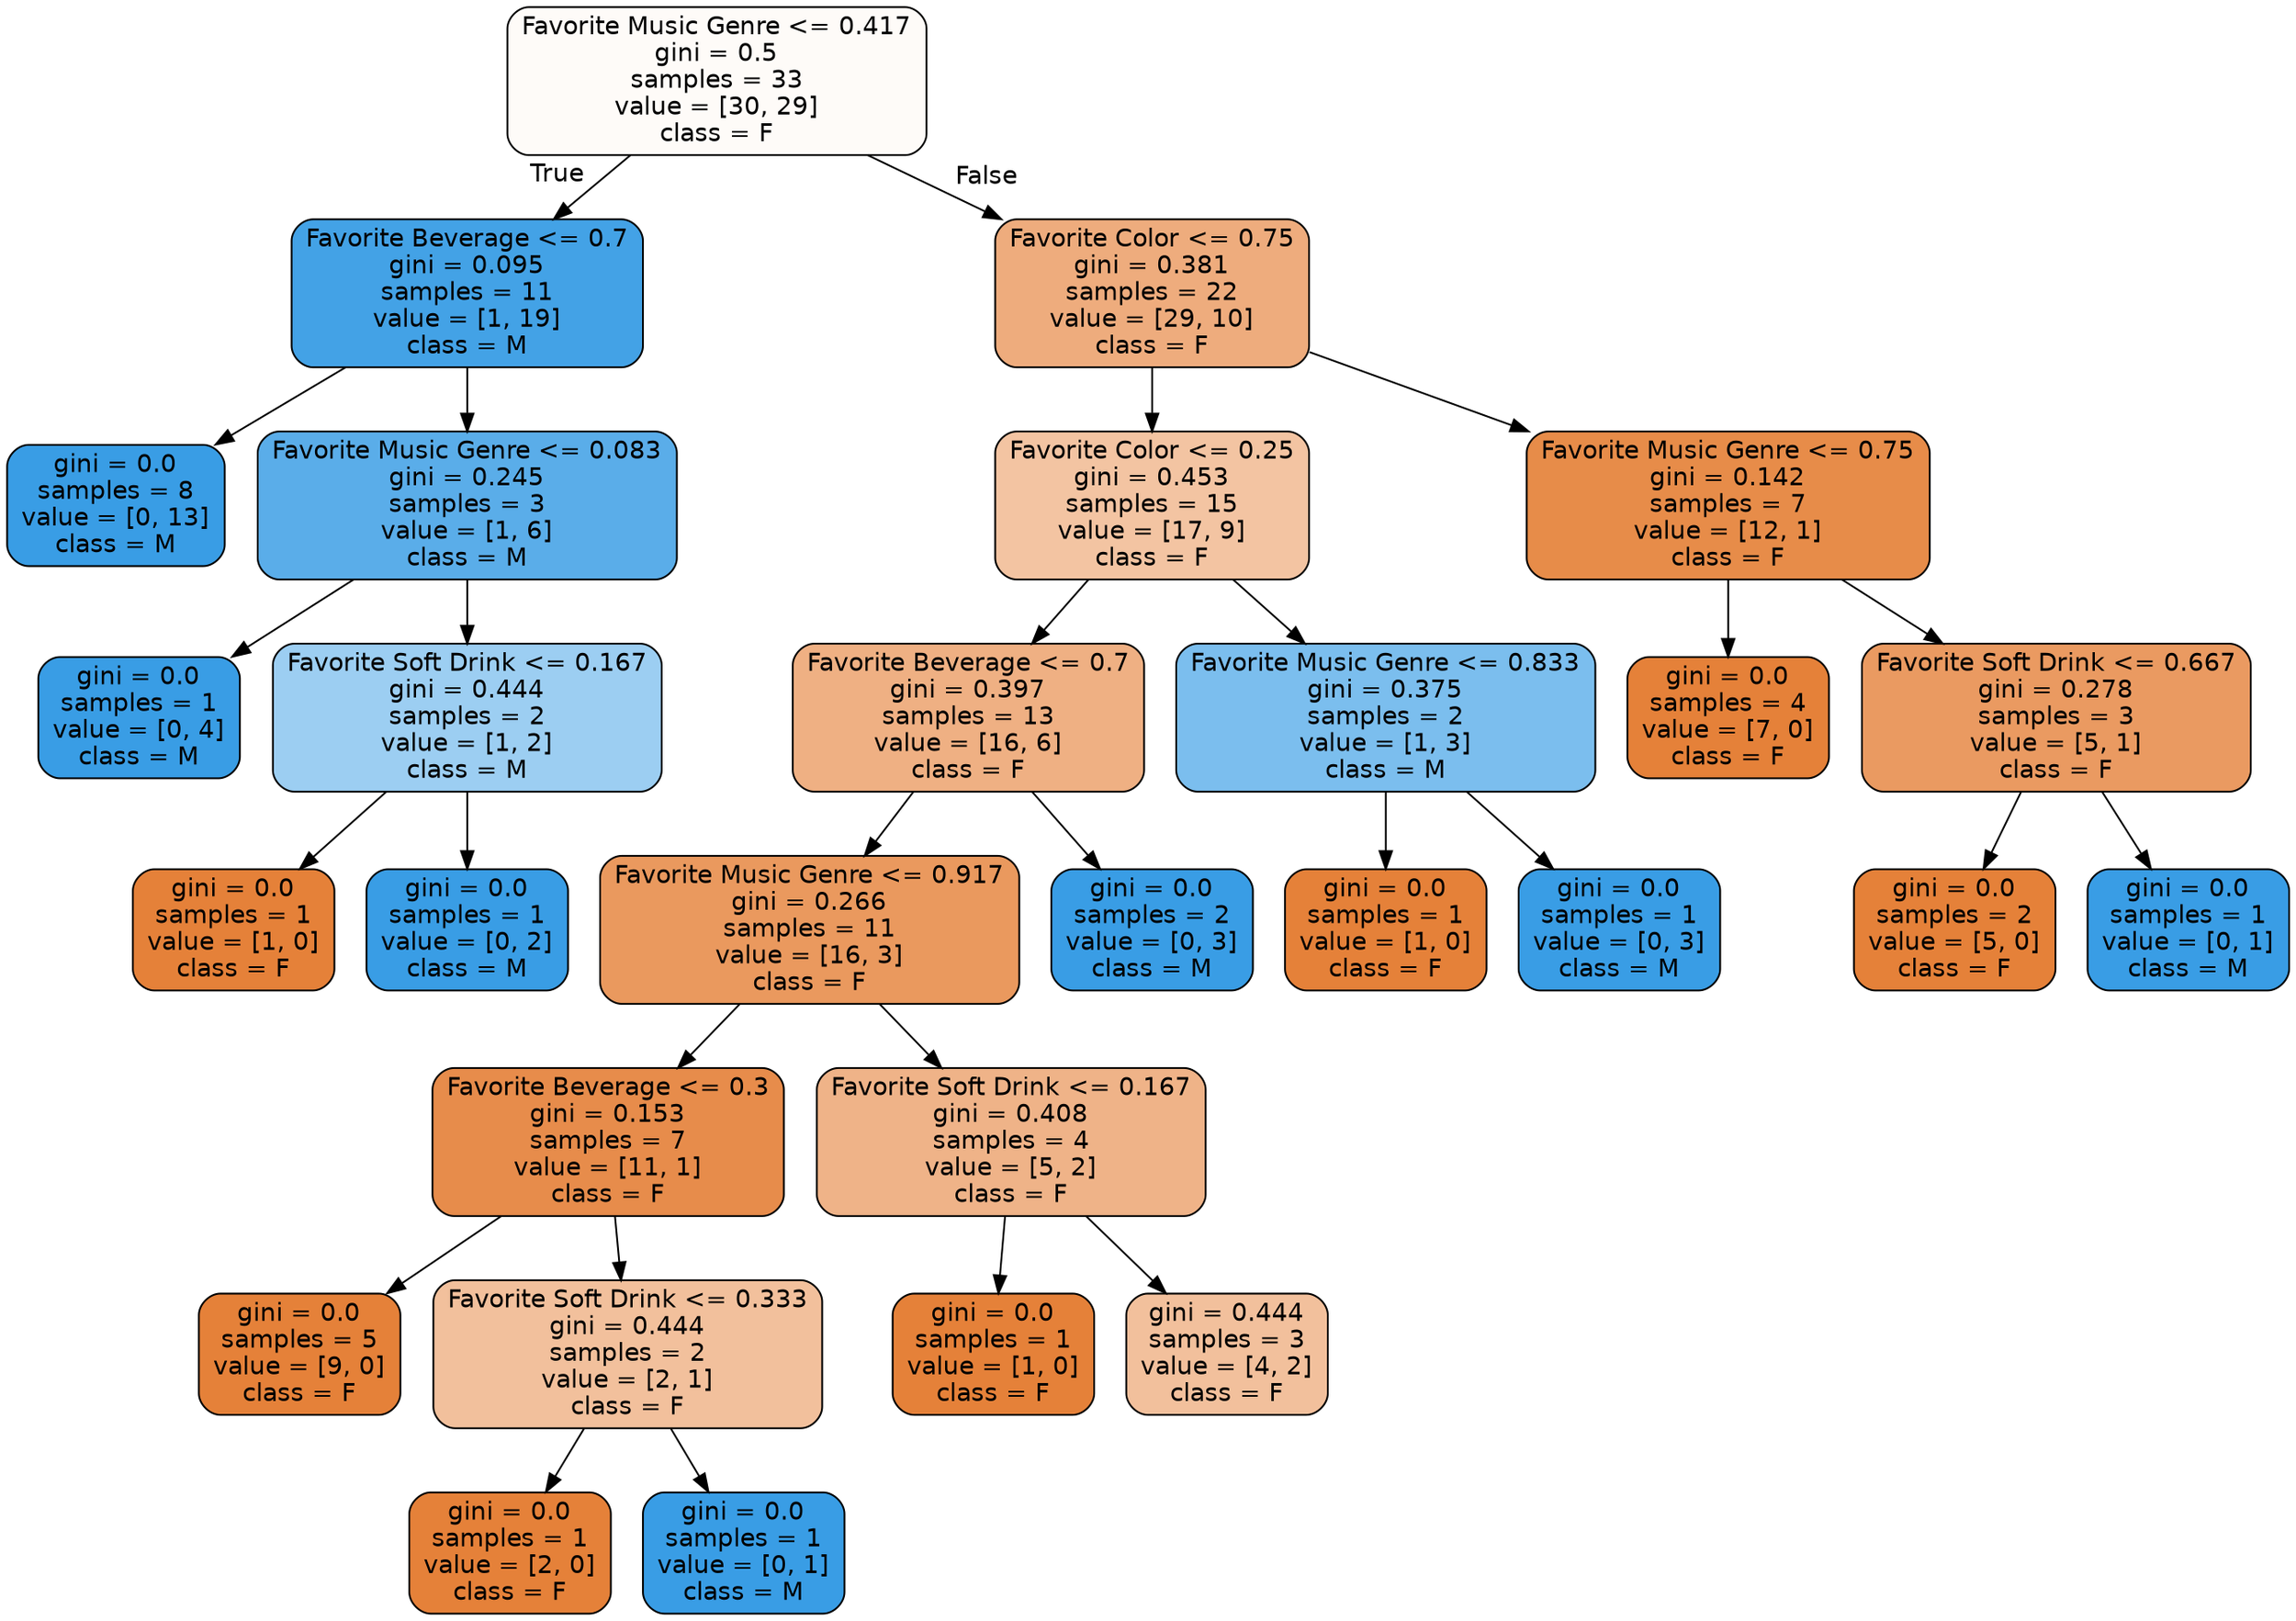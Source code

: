 digraph Tree {
node [shape=box, style="filled, rounded", color="black", fontname="helvetica"] ;
edge [fontname="helvetica"] ;
0 [label="Favorite Music Genre <= 0.417\ngini = 0.5\nsamples = 33\nvalue = [30, 29]\nclass = F", fillcolor="#fefbf8"] ;
1 [label="Favorite Beverage <= 0.7\ngini = 0.095\nsamples = 11\nvalue = [1, 19]\nclass = M", fillcolor="#43a2e6"] ;
0 -> 1 [labeldistance=2.5, labelangle=45, headlabel="True"] ;
2 [label="gini = 0.0\nsamples = 8\nvalue = [0, 13]\nclass = M", fillcolor="#399de5"] ;
1 -> 2 ;
3 [label="Favorite Music Genre <= 0.083\ngini = 0.245\nsamples = 3\nvalue = [1, 6]\nclass = M", fillcolor="#5aade9"] ;
1 -> 3 ;
4 [label="gini = 0.0\nsamples = 1\nvalue = [0, 4]\nclass = M", fillcolor="#399de5"] ;
3 -> 4 ;
5 [label="Favorite Soft Drink <= 0.167\ngini = 0.444\nsamples = 2\nvalue = [1, 2]\nclass = M", fillcolor="#9ccef2"] ;
3 -> 5 ;
6 [label="gini = 0.0\nsamples = 1\nvalue = [1, 0]\nclass = F", fillcolor="#e58139"] ;
5 -> 6 ;
7 [label="gini = 0.0\nsamples = 1\nvalue = [0, 2]\nclass = M", fillcolor="#399de5"] ;
5 -> 7 ;
8 [label="Favorite Color <= 0.75\ngini = 0.381\nsamples = 22\nvalue = [29, 10]\nclass = F", fillcolor="#eeac7d"] ;
0 -> 8 [labeldistance=2.5, labelangle=-45, headlabel="False"] ;
9 [label="Favorite Color <= 0.25\ngini = 0.453\nsamples = 15\nvalue = [17, 9]\nclass = F", fillcolor="#f3c4a2"] ;
8 -> 9 ;
10 [label="Favorite Beverage <= 0.7\ngini = 0.397\nsamples = 13\nvalue = [16, 6]\nclass = F", fillcolor="#efb083"] ;
9 -> 10 ;
11 [label="Favorite Music Genre <= 0.917\ngini = 0.266\nsamples = 11\nvalue = [16, 3]\nclass = F", fillcolor="#ea995e"] ;
10 -> 11 ;
12 [label="Favorite Beverage <= 0.3\ngini = 0.153\nsamples = 7\nvalue = [11, 1]\nclass = F", fillcolor="#e78c4b"] ;
11 -> 12 ;
13 [label="gini = 0.0\nsamples = 5\nvalue = [9, 0]\nclass = F", fillcolor="#e58139"] ;
12 -> 13 ;
14 [label="Favorite Soft Drink <= 0.333\ngini = 0.444\nsamples = 2\nvalue = [2, 1]\nclass = F", fillcolor="#f2c09c"] ;
12 -> 14 ;
15 [label="gini = 0.0\nsamples = 1\nvalue = [2, 0]\nclass = F", fillcolor="#e58139"] ;
14 -> 15 ;
16 [label="gini = 0.0\nsamples = 1\nvalue = [0, 1]\nclass = M", fillcolor="#399de5"] ;
14 -> 16 ;
17 [label="Favorite Soft Drink <= 0.167\ngini = 0.408\nsamples = 4\nvalue = [5, 2]\nclass = F", fillcolor="#efb388"] ;
11 -> 17 ;
18 [label="gini = 0.0\nsamples = 1\nvalue = [1, 0]\nclass = F", fillcolor="#e58139"] ;
17 -> 18 ;
19 [label="gini = 0.444\nsamples = 3\nvalue = [4, 2]\nclass = F", fillcolor="#f2c09c"] ;
17 -> 19 ;
20 [label="gini = 0.0\nsamples = 2\nvalue = [0, 3]\nclass = M", fillcolor="#399de5"] ;
10 -> 20 ;
21 [label="Favorite Music Genre <= 0.833\ngini = 0.375\nsamples = 2\nvalue = [1, 3]\nclass = M", fillcolor="#7bbeee"] ;
9 -> 21 ;
22 [label="gini = 0.0\nsamples = 1\nvalue = [1, 0]\nclass = F", fillcolor="#e58139"] ;
21 -> 22 ;
23 [label="gini = 0.0\nsamples = 1\nvalue = [0, 3]\nclass = M", fillcolor="#399de5"] ;
21 -> 23 ;
24 [label="Favorite Music Genre <= 0.75\ngini = 0.142\nsamples = 7\nvalue = [12, 1]\nclass = F", fillcolor="#e78c49"] ;
8 -> 24 ;
25 [label="gini = 0.0\nsamples = 4\nvalue = [7, 0]\nclass = F", fillcolor="#e58139"] ;
24 -> 25 ;
26 [label="Favorite Soft Drink <= 0.667\ngini = 0.278\nsamples = 3\nvalue = [5, 1]\nclass = F", fillcolor="#ea9a61"] ;
24 -> 26 ;
27 [label="gini = 0.0\nsamples = 2\nvalue = [5, 0]\nclass = F", fillcolor="#e58139"] ;
26 -> 27 ;
28 [label="gini = 0.0\nsamples = 1\nvalue = [0, 1]\nclass = M", fillcolor="#399de5"] ;
26 -> 28 ;
}